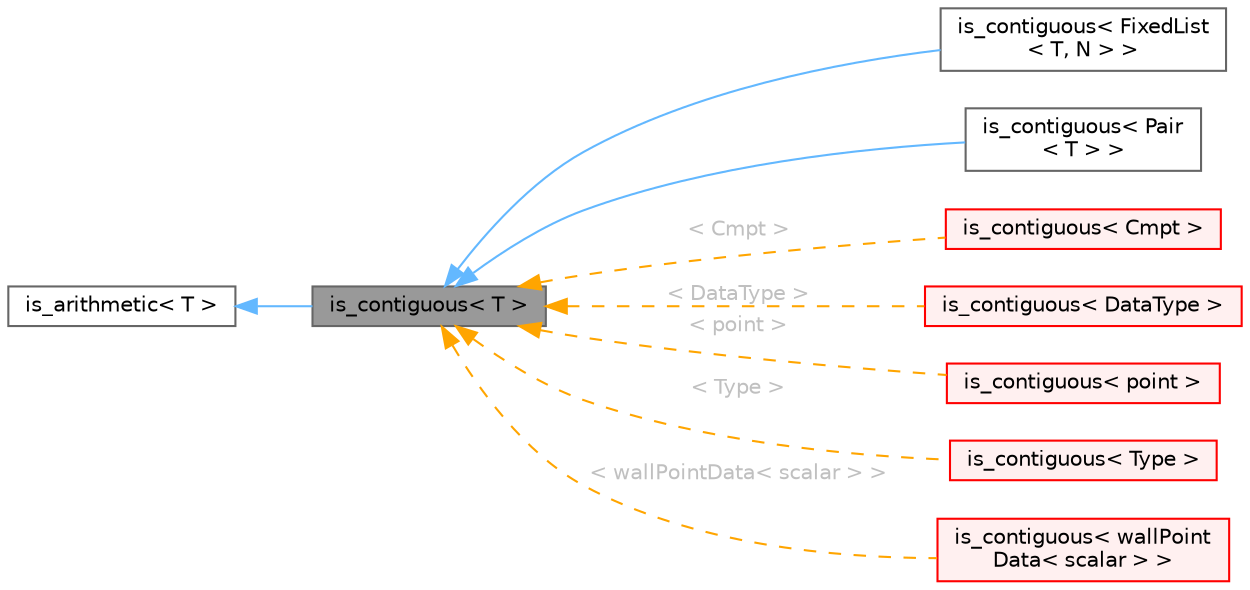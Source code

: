 digraph "is_contiguous&lt; T &gt;"
{
 // LATEX_PDF_SIZE
  bgcolor="transparent";
  edge [fontname=Helvetica,fontsize=10,labelfontname=Helvetica,labelfontsize=10];
  node [fontname=Helvetica,fontsize=10,shape=box,height=0.2,width=0.4];
  rankdir="LR";
  Node1 [id="Node000001",label="is_contiguous\< T \>",height=0.2,width=0.4,color="gray40", fillcolor="grey60", style="filled", fontcolor="black",tooltip="A template class to specify that a data type can be considered as being contiguous in memory."];
  Node2 -> Node1 [id="edge1_Node000001_Node000002",dir="back",color="steelblue1",style="solid",tooltip=" "];
  Node2 [id="Node000002",label="is_arithmetic\< T \>",height=0.2,width=0.4,color="gray40", fillcolor="white", style="filled",tooltip=" "];
  Node1 -> Node3 [id="edge2_Node000001_Node000003",dir="back",color="steelblue1",style="solid",tooltip=" "];
  Node3 [id="Node000003",label="is_contiguous\< FixedList\l\< T, N \> \>",height=0.2,width=0.4,color="gray40", fillcolor="white", style="filled",URL="$structFoam_1_1is__contiguous_3_01FixedList_3_01T_00_01N_01_4_01_4.html",tooltip=" "];
  Node1 -> Node4 [id="edge3_Node000001_Node000004",dir="back",color="steelblue1",style="solid",tooltip=" "];
  Node4 [id="Node000004",label="is_contiguous\< Pair\l\< T \> \>",height=0.2,width=0.4,color="gray40", fillcolor="white", style="filled",URL="$structFoam_1_1is__contiguous_3_01Pair_3_01T_01_4_01_4.html",tooltip=" "];
  Node1 -> Node5 [id="edge4_Node000001_Node000005",dir="back",color="orange",style="dashed",tooltip=" ",label=" \< Cmpt \>",fontcolor="grey" ];
  Node5 [id="Node000005",label="is_contiguous\< Cmpt \>",height=0.2,width=0.4,color="red", fillcolor="#FFF0F0", style="filled",URL="$structFoam_1_1is__contiguous.html",tooltip=" "];
  Node1 -> Node22 [id="edge5_Node000001_Node000022",dir="back",color="orange",style="dashed",tooltip=" ",label=" \< DataType \>",fontcolor="grey" ];
  Node22 [id="Node000022",label="is_contiguous\< DataType \>",height=0.2,width=0.4,color="red", fillcolor="#FFF0F0", style="filled",URL="$structFoam_1_1is__contiguous.html",tooltip=" "];
  Node1 -> Node25 [id="edge6_Node000001_Node000025",dir="back",color="orange",style="dashed",tooltip=" ",label=" \< point \>",fontcolor="grey" ];
  Node25 [id="Node000025",label="is_contiguous\< point \>",height=0.2,width=0.4,color="red", fillcolor="#FFF0F0", style="filled",URL="$structFoam_1_1is__contiguous.html",tooltip=" "];
  Node1 -> Node29 [id="edge7_Node000001_Node000029",dir="back",color="orange",style="dashed",tooltip=" ",label=" \< Type \>",fontcolor="grey" ];
  Node29 [id="Node000029",label="is_contiguous\< Type \>",height=0.2,width=0.4,color="red", fillcolor="#FFF0F0", style="filled",URL="$structFoam_1_1is__contiguous.html",tooltip=" "];
  Node1 -> Node34 [id="edge8_Node000001_Node000034",dir="back",color="orange",style="dashed",tooltip=" ",label=" \< wallPointData\< scalar \> \>",fontcolor="grey" ];
  Node34 [id="Node000034",label="is_contiguous\< wallPoint\lData\< scalar \> \>",height=0.2,width=0.4,color="red", fillcolor="#FFF0F0", style="filled",URL="$structFoam_1_1is__contiguous.html",tooltip=" "];
}

